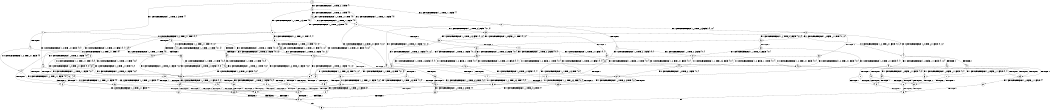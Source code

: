 digraph BCG {
size = "7, 10.5";
center = TRUE;
node [shape = circle];
0 [peripheries = 2];
0 -> 1 [label = "EX !1 !ATOMIC_EXCH_BRANCH (1, +1, TRUE, +0, 3, TRUE) !{}"];
0 -> 2 [label = "EX !2 !ATOMIC_EXCH_BRANCH (1, +1, TRUE, +1, 1, FALSE) !{}"];
0 -> 3 [label = "EX !0 !ATOMIC_EXCH_BRANCH (1, +0, TRUE, +0, 1, TRUE) !{}"];
1 -> 4 [label = "TERMINATE !1"];
1 -> 5 [label = "EX !2 !ATOMIC_EXCH_BRANCH (1, +1, TRUE, +1, 1, TRUE) !{0, 1}"];
1 -> 6 [label = "EX !0 !ATOMIC_EXCH_BRANCH (1, +0, TRUE, +0, 1, FALSE) !{0, 1}"];
2 -> 7 [label = "TERMINATE !2"];
2 -> 8 [label = "EX !1 !ATOMIC_EXCH_BRANCH (1, +1, TRUE, +0, 3, FALSE) !{0, 1, 2}"];
2 -> 9 [label = "EX !0 !ATOMIC_EXCH_BRANCH (1, +0, TRUE, +0, 1, FALSE) !{0, 1, 2}"];
3 -> 10 [label = "EX !1 !ATOMIC_EXCH_BRANCH (1, +1, TRUE, +0, 3, TRUE) !{0}"];
3 -> 11 [label = "EX !2 !ATOMIC_EXCH_BRANCH (1, +1, TRUE, +1, 1, FALSE) !{0}"];
3 -> 12 [label = "EX !0 !ATOMIC_EXCH_BRANCH (1, +0, TRUE, +0, 1, TRUE) !{0}"];
4 -> 13 [label = "EX !2 !ATOMIC_EXCH_BRANCH (1, +1, TRUE, +1, 1, TRUE) !{0}"];
4 -> 14 [label = "EX !0 !ATOMIC_EXCH_BRANCH (1, +0, TRUE, +0, 1, FALSE) !{0}"];
5 -> 15 [label = "TERMINATE !1"];
5 -> 16 [label = "EX !0 !ATOMIC_EXCH_BRANCH (1, +0, TRUE, +0, 1, FALSE) !{0, 1, 2}"];
5 -> 17 [label = "EX !2 !ATOMIC_EXCH_BRANCH (1, +1, TRUE, +1, 1, TRUE) !{0, 1, 2}"];
6 -> 18 [label = "TERMINATE !1"];
6 -> 19 [label = "TERMINATE !0"];
6 -> 20 [label = "EX !2 !ATOMIC_EXCH_BRANCH (1, +1, TRUE, +1, 1, FALSE) !{0, 1}"];
7 -> 21 [label = "EX !1 !ATOMIC_EXCH_BRANCH (1, +1, TRUE, +0, 3, FALSE) !{0, 1}"];
7 -> 22 [label = "EX !0 !ATOMIC_EXCH_BRANCH (1, +0, TRUE, +0, 1, FALSE) !{0, 1}"];
8 -> 23 [label = "TERMINATE !2"];
8 -> 24 [label = "EX !0 !ATOMIC_EXCH_BRANCH (1, +0, TRUE, +0, 1, FALSE) !{0, 1, 2}"];
8 -> 25 [label = "EX !1 !ATOMIC_EXCH_BRANCH (1, +0, FALSE, +1, 1, TRUE) !{0, 1, 2}"];
9 -> 26 [label = "TERMINATE !2"];
9 -> 27 [label = "TERMINATE !0"];
9 -> 28 [label = "EX !1 !ATOMIC_EXCH_BRANCH (1, +1, TRUE, +0, 3, TRUE) !{0, 1, 2}"];
10 -> 29 [label = "TERMINATE !1"];
10 -> 30 [label = "EX !2 !ATOMIC_EXCH_BRANCH (1, +1, TRUE, +1, 1, TRUE) !{0, 1}"];
10 -> 6 [label = "EX !0 !ATOMIC_EXCH_BRANCH (1, +0, TRUE, +0, 1, FALSE) !{0, 1}"];
11 -> 31 [label = "TERMINATE !2"];
11 -> 32 [label = "EX !1 !ATOMIC_EXCH_BRANCH (1, +1, TRUE, +0, 3, FALSE) !{0, 1, 2}"];
11 -> 9 [label = "EX !0 !ATOMIC_EXCH_BRANCH (1, +0, TRUE, +0, 1, FALSE) !{0, 1, 2}"];
12 -> 10 [label = "EX !1 !ATOMIC_EXCH_BRANCH (1, +1, TRUE, +0, 3, TRUE) !{0}"];
12 -> 11 [label = "EX !2 !ATOMIC_EXCH_BRANCH (1, +1, TRUE, +1, 1, FALSE) !{0}"];
12 -> 12 [label = "EX !0 !ATOMIC_EXCH_BRANCH (1, +0, TRUE, +0, 1, TRUE) !{0}"];
13 -> 33 [label = "EX !0 !ATOMIC_EXCH_BRANCH (1, +0, TRUE, +0, 1, FALSE) !{0, 2}"];
13 -> 34 [label = "EX !2 !ATOMIC_EXCH_BRANCH (1, +1, TRUE, +1, 1, TRUE) !{0, 2}"];
14 -> 35 [label = "TERMINATE !0"];
14 -> 36 [label = "EX !2 !ATOMIC_EXCH_BRANCH (1, +1, TRUE, +1, 1, FALSE) !{0}"];
15 -> 33 [label = "EX !0 !ATOMIC_EXCH_BRANCH (1, +0, TRUE, +0, 1, FALSE) !{0, 2}"];
15 -> 34 [label = "EX !2 !ATOMIC_EXCH_BRANCH (1, +1, TRUE, +1, 1, TRUE) !{0, 2}"];
16 -> 37 [label = "TERMINATE !1"];
16 -> 38 [label = "TERMINATE !0"];
16 -> 28 [label = "EX !2 !ATOMIC_EXCH_BRANCH (1, +1, TRUE, +1, 1, FALSE) !{0, 1, 2}"];
17 -> 15 [label = "TERMINATE !1"];
17 -> 16 [label = "EX !0 !ATOMIC_EXCH_BRANCH (1, +0, TRUE, +0, 1, FALSE) !{0, 1, 2}"];
17 -> 17 [label = "EX !2 !ATOMIC_EXCH_BRANCH (1, +1, TRUE, +1, 1, TRUE) !{0, 1, 2}"];
18 -> 35 [label = "TERMINATE !0"];
18 -> 36 [label = "EX !2 !ATOMIC_EXCH_BRANCH (1, +1, TRUE, +1, 1, FALSE) !{0}"];
19 -> 35 [label = "TERMINATE !1"];
19 -> 39 [label = "EX !2 !ATOMIC_EXCH_BRANCH (1, +1, TRUE, +1, 1, FALSE) !{1}"];
20 -> 40 [label = "TERMINATE !1"];
20 -> 41 [label = "TERMINATE !2"];
20 -> 42 [label = "TERMINATE !0"];
21 -> 43 [label = "EX !0 !ATOMIC_EXCH_BRANCH (1, +0, TRUE, +0, 1, FALSE) !{0, 1}"];
21 -> 44 [label = "EX !1 !ATOMIC_EXCH_BRANCH (1, +0, FALSE, +1, 1, TRUE) !{0, 1}"];
22 -> 45 [label = "TERMINATE !0"];
22 -> 46 [label = "EX !1 !ATOMIC_EXCH_BRANCH (1, +1, TRUE, +0, 3, TRUE) !{0, 1}"];
23 -> 43 [label = "EX !0 !ATOMIC_EXCH_BRANCH (1, +0, TRUE, +0, 1, FALSE) !{0, 1}"];
23 -> 44 [label = "EX !1 !ATOMIC_EXCH_BRANCH (1, +0, FALSE, +1, 1, TRUE) !{0, 1}"];
24 -> 47 [label = "TERMINATE !2"];
24 -> 48 [label = "TERMINATE !0"];
24 -> 49 [label = "EX !1 !ATOMIC_EXCH_BRANCH (1, +0, FALSE, +1, 1, FALSE) !{0, 1, 2}"];
25 -> 50 [label = "TERMINATE !2"];
25 -> 51 [label = "EX !0 !ATOMIC_EXCH_BRANCH (1, +0, TRUE, +0, 1, FALSE) !{0, 1, 2}"];
25 -> 8 [label = "EX !1 !ATOMIC_EXCH_BRANCH (1, +1, TRUE, +0, 3, FALSE) !{0, 1, 2}"];
26 -> 45 [label = "TERMINATE !0"];
26 -> 46 [label = "EX !1 !ATOMIC_EXCH_BRANCH (1, +1, TRUE, +0, 3, TRUE) !{0, 1}"];
27 -> 45 [label = "TERMINATE !2"];
27 -> 52 [label = "EX !1 !ATOMIC_EXCH_BRANCH (1, +1, TRUE, +0, 3, TRUE) !{1, 2}"];
28 -> 40 [label = "TERMINATE !1"];
28 -> 41 [label = "TERMINATE !2"];
28 -> 42 [label = "TERMINATE !0"];
29 -> 53 [label = "EX !2 !ATOMIC_EXCH_BRANCH (1, +1, TRUE, +1, 1, TRUE) !{0}"];
29 -> 14 [label = "EX !0 !ATOMIC_EXCH_BRANCH (1, +0, TRUE, +0, 1, FALSE) !{0}"];
30 -> 54 [label = "TERMINATE !1"];
30 -> 55 [label = "EX !2 !ATOMIC_EXCH_BRANCH (1, +1, TRUE, +1, 1, TRUE) !{0, 1, 2}"];
30 -> 16 [label = "EX !0 !ATOMIC_EXCH_BRANCH (1, +0, TRUE, +0, 1, FALSE) !{0, 1, 2}"];
31 -> 56 [label = "EX !1 !ATOMIC_EXCH_BRANCH (1, +1, TRUE, +0, 3, FALSE) !{0, 1}"];
31 -> 22 [label = "EX !0 !ATOMIC_EXCH_BRANCH (1, +0, TRUE, +0, 1, FALSE) !{0, 1}"];
32 -> 57 [label = "TERMINATE !2"];
32 -> 58 [label = "EX !1 !ATOMIC_EXCH_BRANCH (1, +0, FALSE, +1, 1, TRUE) !{0, 1, 2}"];
32 -> 24 [label = "EX !0 !ATOMIC_EXCH_BRANCH (1, +0, TRUE, +0, 1, FALSE) !{0, 1, 2}"];
33 -> 59 [label = "TERMINATE !0"];
33 -> 60 [label = "EX !2 !ATOMIC_EXCH_BRANCH (1, +1, TRUE, +1, 1, FALSE) !{0, 2}"];
34 -> 33 [label = "EX !0 !ATOMIC_EXCH_BRANCH (1, +0, TRUE, +0, 1, FALSE) !{0, 2}"];
34 -> 34 [label = "EX !2 !ATOMIC_EXCH_BRANCH (1, +1, TRUE, +1, 1, TRUE) !{0, 2}"];
35 -> 61 [label = "EX !2 !ATOMIC_EXCH_BRANCH (1, +1, TRUE, +1, 1, FALSE) !{}"];
36 -> 62 [label = "TERMINATE !2"];
36 -> 63 [label = "TERMINATE !0"];
37 -> 59 [label = "TERMINATE !0"];
37 -> 60 [label = "EX !2 !ATOMIC_EXCH_BRANCH (1, +1, TRUE, +1, 1, FALSE) !{0, 2}"];
38 -> 59 [label = "TERMINATE !1"];
38 -> 52 [label = "EX !2 !ATOMIC_EXCH_BRANCH (1, +1, TRUE, +1, 1, FALSE) !{1, 2}"];
39 -> 63 [label = "TERMINATE !1"];
39 -> 64 [label = "TERMINATE !2"];
40 -> 62 [label = "TERMINATE !2"];
40 -> 63 [label = "TERMINATE !0"];
41 -> 62 [label = "TERMINATE !1"];
41 -> 64 [label = "TERMINATE !0"];
42 -> 63 [label = "TERMINATE !1"];
42 -> 64 [label = "TERMINATE !2"];
43 -> 65 [label = "TERMINATE !0"];
43 -> 66 [label = "EX !1 !ATOMIC_EXCH_BRANCH (1, +0, FALSE, +1, 1, FALSE) !{0, 1}"];
44 -> 67 [label = "EX !0 !ATOMIC_EXCH_BRANCH (1, +0, TRUE, +0, 1, FALSE) !{0, 1}"];
44 -> 21 [label = "EX !1 !ATOMIC_EXCH_BRANCH (1, +1, TRUE, +0, 3, FALSE) !{0, 1}"];
45 -> 68 [label = "EX !1 !ATOMIC_EXCH_BRANCH (1, +1, TRUE, +0, 3, TRUE) !{1}"];
46 -> 62 [label = "TERMINATE !1"];
46 -> 64 [label = "TERMINATE !0"];
47 -> 65 [label = "TERMINATE !0"];
47 -> 66 [label = "EX !1 !ATOMIC_EXCH_BRANCH (1, +0, FALSE, +1, 1, FALSE) !{0, 1}"];
48 -> 65 [label = "TERMINATE !2"];
48 -> 69 [label = "EX !1 !ATOMIC_EXCH_BRANCH (1, +0, FALSE, +1, 1, FALSE) !{1, 2}"];
49 -> 70 [label = "TERMINATE !1"];
49 -> 71 [label = "TERMINATE !2"];
49 -> 72 [label = "TERMINATE !0"];
50 -> 67 [label = "EX !0 !ATOMIC_EXCH_BRANCH (1, +0, TRUE, +0, 1, FALSE) !{0, 1}"];
50 -> 21 [label = "EX !1 !ATOMIC_EXCH_BRANCH (1, +1, TRUE, +0, 3, FALSE) !{0, 1}"];
51 -> 73 [label = "TERMINATE !2"];
51 -> 74 [label = "TERMINATE !0"];
51 -> 28 [label = "EX !1 !ATOMIC_EXCH_BRANCH (1, +1, TRUE, +0, 3, TRUE) !{0, 1, 2}"];
52 -> 63 [label = "TERMINATE !1"];
52 -> 64 [label = "TERMINATE !2"];
53 -> 75 [label = "EX !2 !ATOMIC_EXCH_BRANCH (1, +1, TRUE, +1, 1, TRUE) !{0, 2}"];
53 -> 33 [label = "EX !0 !ATOMIC_EXCH_BRANCH (1, +0, TRUE, +0, 1, FALSE) !{0, 2}"];
54 -> 75 [label = "EX !2 !ATOMIC_EXCH_BRANCH (1, +1, TRUE, +1, 1, TRUE) !{0, 2}"];
54 -> 33 [label = "EX !0 !ATOMIC_EXCH_BRANCH (1, +0, TRUE, +0, 1, FALSE) !{0, 2}"];
55 -> 54 [label = "TERMINATE !1"];
55 -> 55 [label = "EX !2 !ATOMIC_EXCH_BRANCH (1, +1, TRUE, +1, 1, TRUE) !{0, 1, 2}"];
55 -> 16 [label = "EX !0 !ATOMIC_EXCH_BRANCH (1, +0, TRUE, +0, 1, FALSE) !{0, 1, 2}"];
56 -> 76 [label = "EX !1 !ATOMIC_EXCH_BRANCH (1, +0, FALSE, +1, 1, TRUE) !{0, 1}"];
56 -> 43 [label = "EX !0 !ATOMIC_EXCH_BRANCH (1, +0, TRUE, +0, 1, FALSE) !{0, 1}"];
57 -> 76 [label = "EX !1 !ATOMIC_EXCH_BRANCH (1, +0, FALSE, +1, 1, TRUE) !{0, 1}"];
57 -> 43 [label = "EX !0 !ATOMIC_EXCH_BRANCH (1, +0, TRUE, +0, 1, FALSE) !{0, 1}"];
58 -> 77 [label = "TERMINATE !2"];
58 -> 32 [label = "EX !1 !ATOMIC_EXCH_BRANCH (1, +1, TRUE, +0, 3, FALSE) !{0, 1, 2}"];
58 -> 51 [label = "EX !0 !ATOMIC_EXCH_BRANCH (1, +0, TRUE, +0, 1, FALSE) !{0, 1, 2}"];
59 -> 78 [label = "EX !2 !ATOMIC_EXCH_BRANCH (1, +1, TRUE, +1, 1, FALSE) !{2}"];
60 -> 62 [label = "TERMINATE !2"];
60 -> 63 [label = "TERMINATE !0"];
61 -> 79 [label = "TERMINATE !2"];
62 -> 79 [label = "TERMINATE !0"];
63 -> 79 [label = "TERMINATE !2"];
64 -> 79 [label = "TERMINATE !1"];
65 -> 80 [label = "EX !1 !ATOMIC_EXCH_BRANCH (1, +0, FALSE, +1, 1, FALSE) !{1}"];
66 -> 81 [label = "TERMINATE !1"];
66 -> 82 [label = "TERMINATE !0"];
67 -> 83 [label = "TERMINATE !0"];
67 -> 46 [label = "EX !1 !ATOMIC_EXCH_BRANCH (1, +1, TRUE, +0, 3, TRUE) !{0, 1}"];
68 -> 79 [label = "TERMINATE !1"];
69 -> 84 [label = "TERMINATE !1"];
69 -> 82 [label = "TERMINATE !2"];
70 -> 81 [label = "TERMINATE !2"];
70 -> 84 [label = "TERMINATE !0"];
71 -> 81 [label = "TERMINATE !1"];
71 -> 82 [label = "TERMINATE !0"];
72 -> 84 [label = "TERMINATE !1"];
72 -> 82 [label = "TERMINATE !2"];
73 -> 83 [label = "TERMINATE !0"];
73 -> 46 [label = "EX !1 !ATOMIC_EXCH_BRANCH (1, +1, TRUE, +0, 3, TRUE) !{0, 1}"];
74 -> 83 [label = "TERMINATE !2"];
74 -> 52 [label = "EX !1 !ATOMIC_EXCH_BRANCH (1, +1, TRUE, +0, 3, TRUE) !{1, 2}"];
75 -> 75 [label = "EX !2 !ATOMIC_EXCH_BRANCH (1, +1, TRUE, +1, 1, TRUE) !{0, 2}"];
75 -> 33 [label = "EX !0 !ATOMIC_EXCH_BRANCH (1, +0, TRUE, +0, 1, FALSE) !{0, 2}"];
76 -> 56 [label = "EX !1 !ATOMIC_EXCH_BRANCH (1, +1, TRUE, +0, 3, FALSE) !{0, 1}"];
76 -> 67 [label = "EX !0 !ATOMIC_EXCH_BRANCH (1, +0, TRUE, +0, 1, FALSE) !{0, 1}"];
77 -> 56 [label = "EX !1 !ATOMIC_EXCH_BRANCH (1, +1, TRUE, +0, 3, FALSE) !{0, 1}"];
77 -> 67 [label = "EX !0 !ATOMIC_EXCH_BRANCH (1, +0, TRUE, +0, 1, FALSE) !{0, 1}"];
78 -> 79 [label = "TERMINATE !2"];
79 -> 85 [label = "exit"];
80 -> 86 [label = "TERMINATE !1"];
81 -> 86 [label = "TERMINATE !0"];
82 -> 86 [label = "TERMINATE !1"];
83 -> 68 [label = "EX !1 !ATOMIC_EXCH_BRANCH (1, +1, TRUE, +0, 3, TRUE) !{1}"];
84 -> 86 [label = "TERMINATE !2"];
86 -> 85 [label = "exit"];
}

